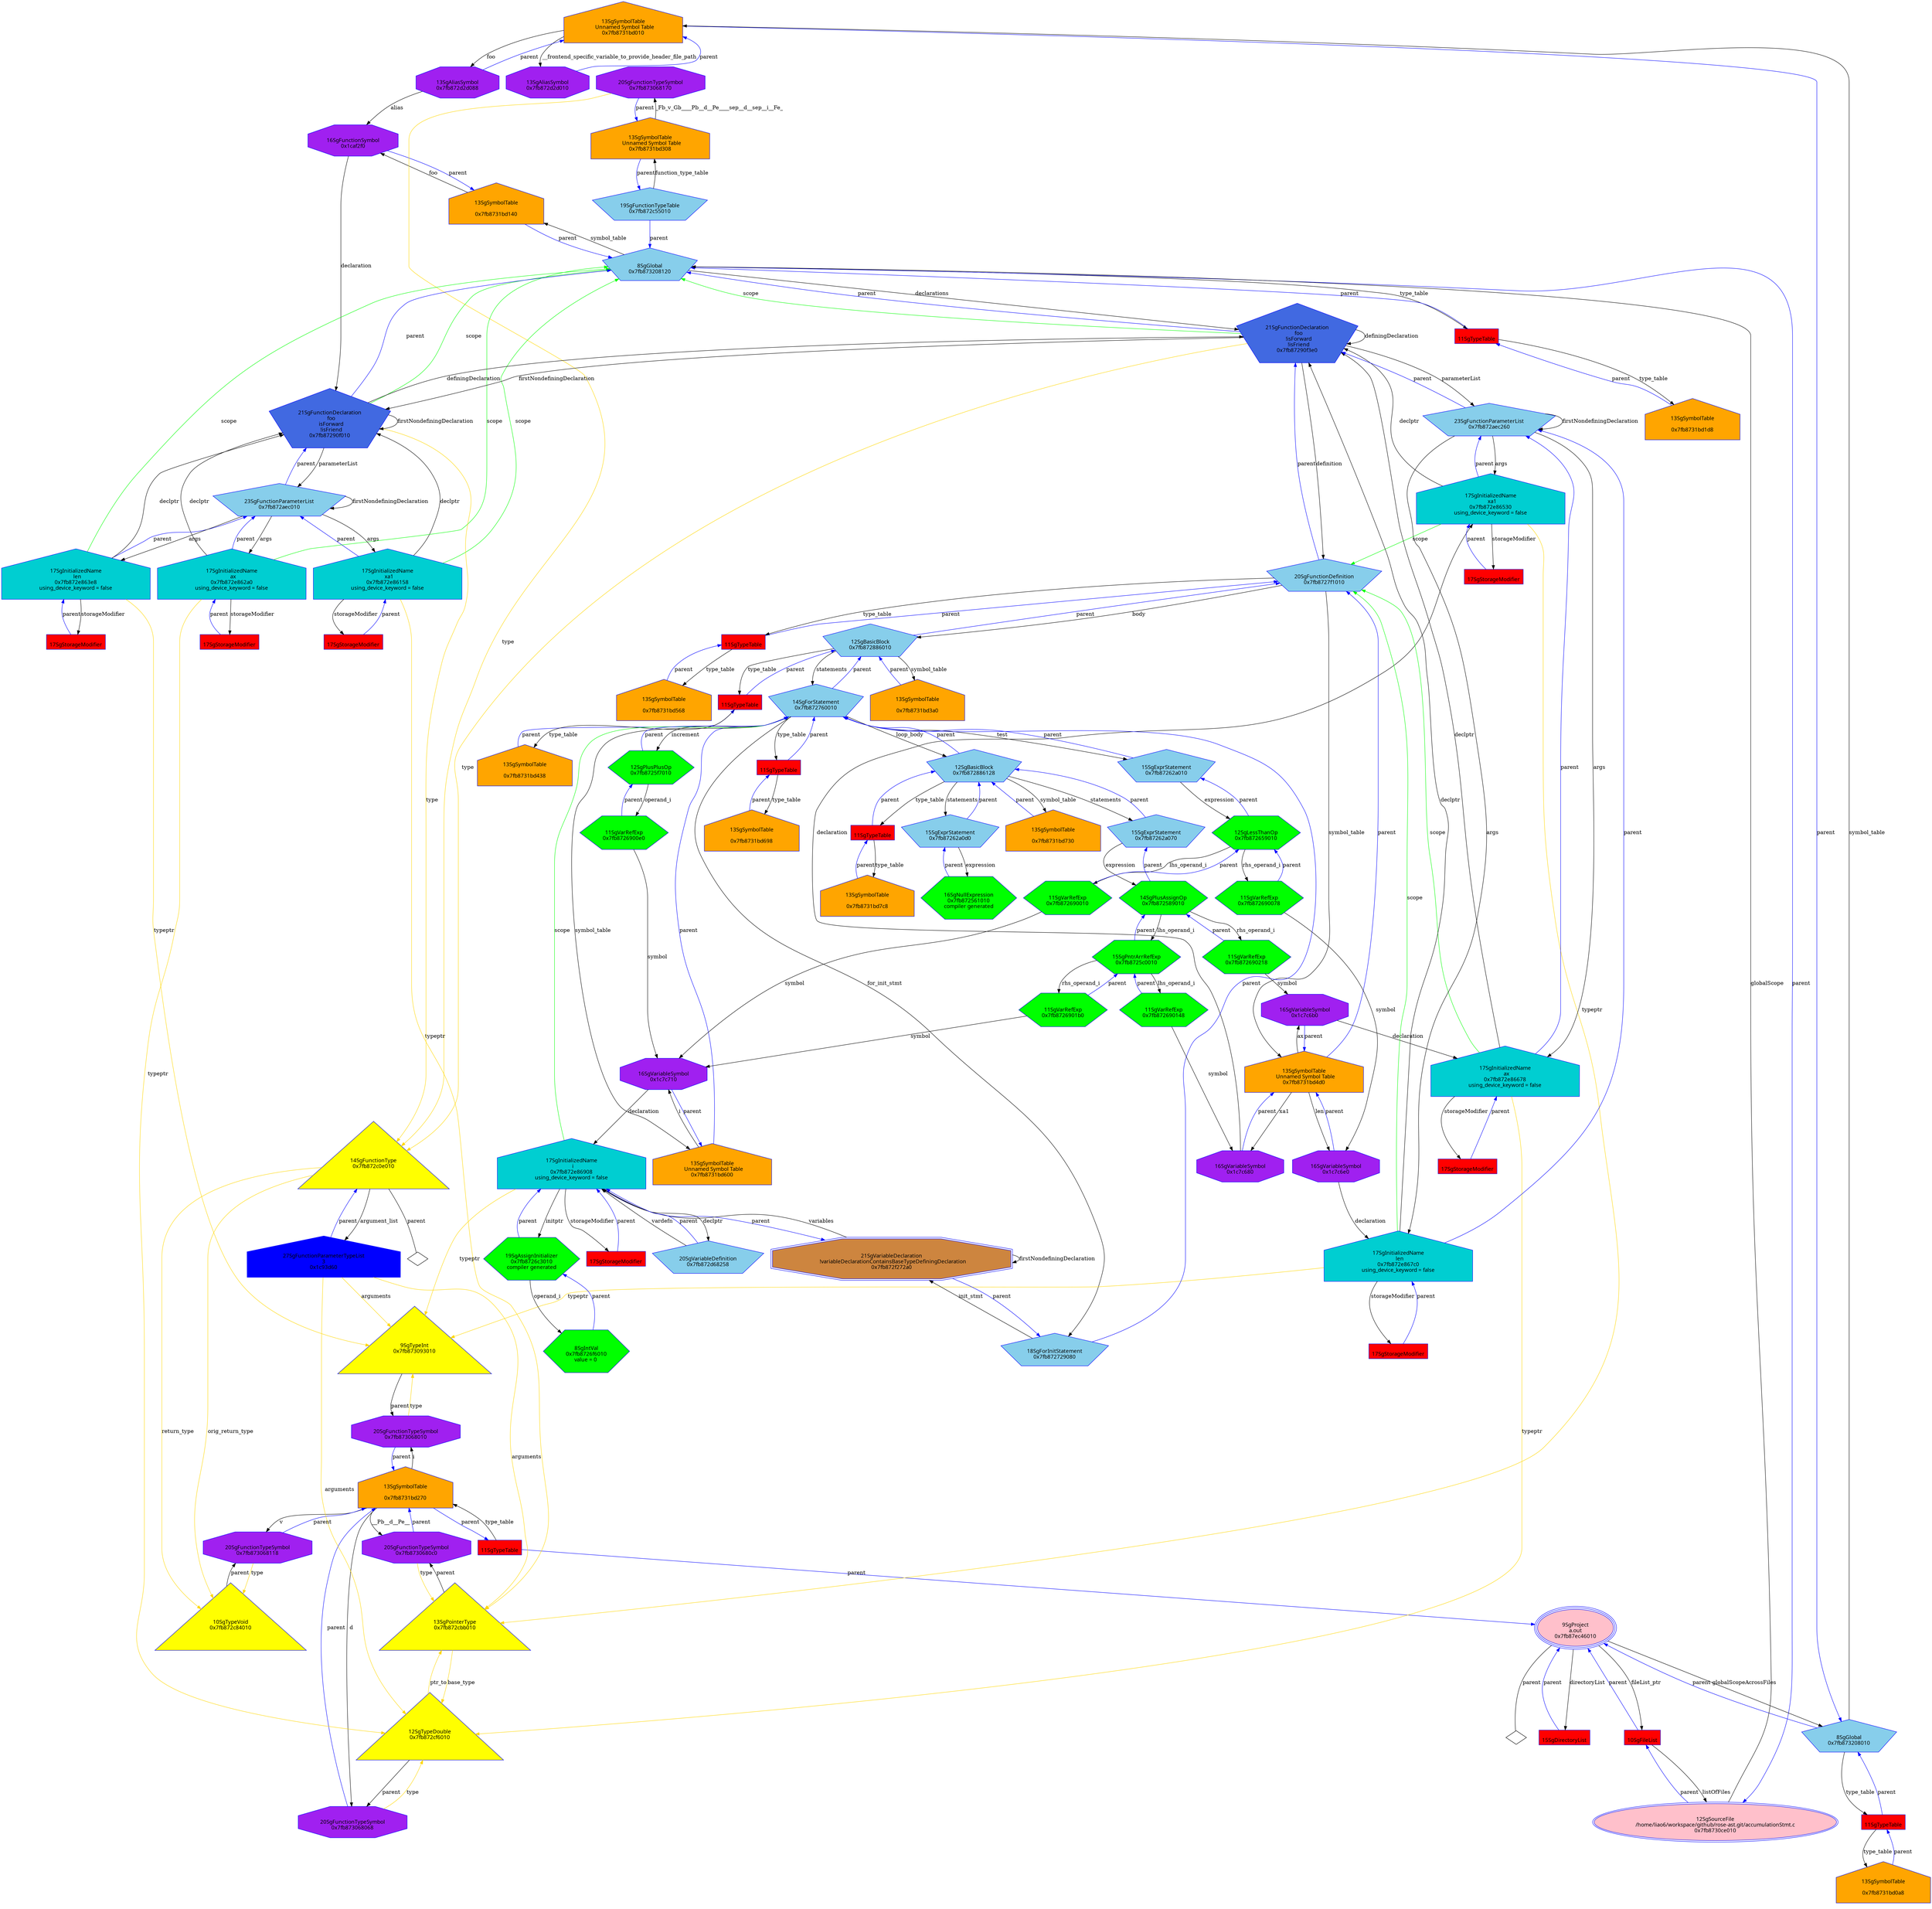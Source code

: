 digraph "GaccumulationStmt.c_WholeAST.dot" {
"0x7fb8731bd010"[label="\n13SgSymbolTable\n  Unnamed Symbol Table\n  0x7fb8731bd010  " shape=house,regular=0,URL="\N",tooltip="more info at \N",sides=5,peripheries=1,color="blue",fillcolor=orange,fontname="7x13bold",fontcolor=black,style=filled];
"0x7fb8731bd010" -> "0x7fb872d2d088"[label="foo" dir=forward ];
"0x7fb8731bd010" -> "0x7fb872d2d010"[label="__frontend_specific_variable_to_provide_header_file_path" dir=forward ];
"0x7fb8731bd010" -> "0x7fb873208010"[label="parent" color="blue" dir=forward ];
"0x7fb8731bd0a8"[label="\n13SgSymbolTable\n  \n  0x7fb8731bd0a8  " shape=house,regular=0,URL="\N",tooltip="more info at \N",sides=5,peripheries=1,color="blue",fillcolor=orange,fontname="7x13bold",fontcolor=black,style=filled];
"0x7fb8731bd0a8" -> "0x1bce8b0"[label="parent" color="blue" dir=forward ];
"0x7fb8731bd140"[label="\n13SgSymbolTable\n  \n  0x7fb8731bd140  " shape=house,regular=0,URL="\N",tooltip="more info at \N",sides=5,peripheries=1,color="blue",fillcolor=orange,fontname="7x13bold",fontcolor=black,style=filled];
"0x7fb8731bd140" -> "0x1caf2f0"[label="foo" dir=forward ];
"0x7fb8731bd140" -> "0x7fb873208120"[label="parent" color="blue" dir=forward ];
"0x7fb8731bd1d8"[label="\n13SgSymbolTable\n  \n  0x7fb8731bd1d8  " shape=house,regular=0,URL="\N",tooltip="more info at \N",sides=5,peripheries=1,color="blue",fillcolor=orange,fontname="7x13bold",fontcolor=black,style=filled];
"0x7fb8731bd1d8" -> "0x1bce8d8"[label="parent" color="blue" dir=forward ];
"0x7fb8731bd270"[label="\n13SgSymbolTable\n  \n  0x7fb8731bd270  " shape=house,regular=0,URL="\N",tooltip="more info at \N",sides=5,peripheries=1,color="blue",fillcolor=orange,fontname="7x13bold",fontcolor=black,style=filled];
"0x7fb8731bd270" -> "0x7fb873068118"[label="v" dir=forward ];
"0x7fb8731bd270" -> "0x7fb8730680c0"[label="__Pb__d__Pe__" dir=forward ];
"0x7fb8731bd270" -> "0x7fb873068068"[label="d" dir=forward ];
"0x7fb8731bd270" -> "0x7fb873068010"[label="i" dir=forward ];
"0x7fb8731bd270" -> "0x1bce900"[label="parent" color="blue" dir=forward ];
"0x7fb8731bd308"[label="\n13SgSymbolTable\n  Unnamed Symbol Table\n  0x7fb8731bd308  " shape=house,regular=0,URL="\N",tooltip="more info at \N",sides=5,peripheries=1,color="blue",fillcolor=orange,fontname="7x13bold",fontcolor=black,style=filled];
"0x7fb8731bd308" -> "0x7fb873068170"[label="_Fb_v_Gb____Pb__d__Pe____sep__d__sep__i__Fe_" dir=forward ];
"0x7fb8731bd308" -> "0x7fb872c55010"[label="parent" color="blue" dir=forward ];
"0x7fb8731bd3a0"[label="\n13SgSymbolTable\n  \n  0x7fb8731bd3a0  " shape=house,regular=0,URL="\N",tooltip="more info at \N",sides=5,peripheries=1,color="blue",fillcolor=orange,fontname="7x13bold",fontcolor=black,style=filled];
"0x7fb8731bd3a0" -> "0x7fb872886010"[label="parent" color="blue" dir=forward ];
"0x7fb8731bd438"[label="\n13SgSymbolTable\n  \n  0x7fb8731bd438  " shape=house,regular=0,URL="\N",tooltip="more info at \N",sides=5,peripheries=1,color="blue",fillcolor=orange,fontname="7x13bold",fontcolor=black,style=filled];
"0x7fb8731bd438" -> "0x1bce928"[label="parent" color="blue" dir=forward ];
"0x7fb8731bd4d0"[label="\n13SgSymbolTable\n  Unnamed Symbol Table\n  0x7fb8731bd4d0  " shape=house,regular=0,URL="\N",tooltip="more info at \N",sides=5,peripheries=1,color="blue",fillcolor=orange,fontname="7x13bold",fontcolor=black,style=filled];
"0x7fb8731bd4d0" -> "0x1c7c6e0"[label="len" dir=forward ];
"0x7fb8731bd4d0" -> "0x1c7c6b0"[label="ax" dir=forward ];
"0x7fb8731bd4d0" -> "0x1c7c680"[label="xa1" dir=forward ];
"0x7fb8731bd4d0" -> "0x7fb8727f1010"[label="parent" color="blue" dir=forward ];
"0x7fb8731bd568"[label="\n13SgSymbolTable\n  \n  0x7fb8731bd568  " shape=house,regular=0,URL="\N",tooltip="more info at \N",sides=5,peripheries=1,color="blue",fillcolor=orange,fontname="7x13bold",fontcolor=black,style=filled];
"0x7fb8731bd568" -> "0x1bce950"[label="parent" color="blue" dir=forward ];
"0x7fb8731bd600"[label="\n13SgSymbolTable\n  Unnamed Symbol Table\n  0x7fb8731bd600  " shape=house,regular=0,URL="\N",tooltip="more info at \N",sides=5,peripheries=1,color="blue",fillcolor=orange,fontname="7x13bold",fontcolor=black,style=filled];
"0x7fb8731bd600" -> "0x1c7c710"[label="i" dir=forward ];
"0x7fb8731bd600" -> "0x7fb872760010"[label="parent" color="blue" dir=forward ];
"0x7fb8731bd698"[label="\n13SgSymbolTable\n  \n  0x7fb8731bd698  " shape=house,regular=0,URL="\N",tooltip="more info at \N",sides=5,peripheries=1,color="blue",fillcolor=orange,fontname="7x13bold",fontcolor=black,style=filled];
"0x7fb8731bd698" -> "0x1bce978"[label="parent" color="blue" dir=forward ];
"0x7fb8731bd730"[label="\n13SgSymbolTable\n  \n  0x7fb8731bd730  " shape=house,regular=0,URL="\N",tooltip="more info at \N",sides=5,peripheries=1,color="blue",fillcolor=orange,fontname="7x13bold",fontcolor=black,style=filled];
"0x7fb8731bd730" -> "0x7fb872886128"[label="parent" color="blue" dir=forward ];
"0x7fb8731bd7c8"[label="\n13SgSymbolTable\n  \n  0x7fb8731bd7c8  " shape=house,regular=0,URL="\N",tooltip="more info at \N",sides=5,peripheries=1,color="blue",fillcolor=orange,fontname="7x13bold",fontcolor=black,style=filled];
"0x7fb8731bd7c8" -> "0x1bce9a0"[label="parent" color="blue" dir=forward ];
"0x1c68de8"[label="\n17SgStorageModifier" shape=polygon,regular=0,URL="\N",tooltip="more info at \N",sides=4,peripheries=1,color="blue",fillcolor=red,fontname="7x13bold",fontcolor=black,style=filled];
"0x1c68de8" -> "0x7fb872e86158"[label="parent" color="blue" dir=forward ];
"0x1c68e10"[label="\n17SgStorageModifier" shape=polygon,regular=0,URL="\N",tooltip="more info at \N",sides=4,peripheries=1,color="blue",fillcolor=red,fontname="7x13bold",fontcolor=black,style=filled];
"0x1c68e10" -> "0x7fb872e862a0"[label="parent" color="blue" dir=forward ];
"0x1c68e38"[label="\n17SgStorageModifier" shape=polygon,regular=0,URL="\N",tooltip="more info at \N",sides=4,peripheries=1,color="blue",fillcolor=red,fontname="7x13bold",fontcolor=black,style=filled];
"0x1c68e38" -> "0x7fb872e863e8"[label="parent" color="blue" dir=forward ];
"0x1c68e60"[label="\n17SgStorageModifier" shape=polygon,regular=0,URL="\N",tooltip="more info at \N",sides=4,peripheries=1,color="blue",fillcolor=red,fontname="7x13bold",fontcolor=black,style=filled];
"0x1c68e60" -> "0x7fb872e86530"[label="parent" color="blue" dir=forward ];
"0x1c68e88"[label="\n17SgStorageModifier" shape=polygon,regular=0,URL="\N",tooltip="more info at \N",sides=4,peripheries=1,color="blue",fillcolor=red,fontname="7x13bold",fontcolor=black,style=filled];
"0x1c68e88" -> "0x7fb872e86678"[label="parent" color="blue" dir=forward ];
"0x1c68eb0"[label="\n17SgStorageModifier" shape=polygon,regular=0,URL="\N",tooltip="more info at \N",sides=4,peripheries=1,color="blue",fillcolor=red,fontname="7x13bold",fontcolor=black,style=filled];
"0x1c68eb0" -> "0x7fb872e867c0"[label="parent" color="blue" dir=forward ];
"0x1c68ed8"[label="\n17SgStorageModifier" shape=polygon,regular=0,URL="\N",tooltip="more info at \N",sides=4,peripheries=1,color="blue",fillcolor=red,fontname="7x13bold",fontcolor=black,style=filled];
"0x1c68ed8" -> "0x7fb872e86908"[label="parent" color="blue" dir=forward ];
"0x7fb8730ce010"[label="\n12SgSourceFile\n  /home/liao6/workspace/github/rose-ast.git/accumulationStmt.c  \n  0x7fb8730ce010  " shape=ellipse,regular=0,URL="\N",tooltip="more info at \N",sides=5,peripheries=2,color="blue",fillcolor=pink,fontname="7x13bold",fontcolor=black,style=filled];
"0x7fb8730ce010" -> "0x7fb873208120"[label="globalScope" dir=forward ];
"0x7fb8730ce010" -> "0x1b93f10"[label="parent" color="blue" dir=forward ];
"0x1b93f10"[label="\n10SgFileList" shape=polygon,regular=0,URL="\N",tooltip="more info at \N",sides=4,peripheries=1,color="blue",fillcolor=red,fontname="7x13bold",fontcolor=black,style=filled];
"0x1b93f10" -> "0x7fb8730ce010"[label="listOfFiles" dir=forward ];
"0x1b93f10" -> "0x7fb87ec46010"[label="parent" color="blue" dir=forward ];
"0x1bb3320"[label="\n15SgDirectoryList" shape=polygon,regular=0,URL="\N",tooltip="more info at \N",sides=4,peripheries=1,color="blue",fillcolor=red,fontname="7x13bold",fontcolor=black,style=filled];
"0x1bb3320" -> "0x7fb87ec46010"[label="parent" color="blue" dir=forward ];
"0x7fb87ec46010"[label="\n9SgProject\n  a.out  \n  0x7fb87ec46010  " shape=ellipse,regular=0,URL="\N",tooltip="more info at \N",sides=5,peripheries=3,color="blue",fillcolor=pink,fontname="7x13bold",fontcolor=black,style=filled];
"0x7fb87ec46010" -> "0x1b93f10"[label="fileList_ptr" dir=forward ];
"0x7fb87ec46010" -> "0x1bb3320"[label="directoryList" dir=forward ];
"0x7fb87ec46010" -> "0x7fb873208010"[label="globalScopeAcrossFiles" dir=forward ];
"0x7fb87ec46010" -> "0x7fb87ec46010__parent__null"[label="parent" dir=none ];
"0x7fb87ec46010__parent__null"[label="" shape=diamond ];
"0x1c93d60"[label="\n27SgFunctionParameterTypeList\n  3  \n  0x1c93d60  " shape=house,regular=0,URL="\N",tooltip="more info at \N",sides=5,peripheries=1,color="blue",fillcolor=blue,fontname="7x13bold",fontcolor=black,style=filled];
"0x1c93d60" -> "0x7fb872cbb010"[label="arguments" color="gold1" dir=forward ];
"0x1c93d60" -> "0x7fb872cf6010"[label="arguments" color="gold1" dir=forward ];
"0x1c93d60" -> "0x7fb873093010"[label="arguments" color="gold1" dir=forward ];
"0x1c93d60" -> "0x7fb872c0e010"[label="parent" color="blue" dir=forward ];
"0x1bce8b0"[label="\n11SgTypeTable" shape=polygon,regular=0,URL="\N",tooltip="more info at \N",sides=4,peripheries=1,color="blue",fillcolor=red,fontname="7x13bold",fontcolor=black,style=filled];
"0x1bce8b0" -> "0x7fb8731bd0a8"[label="type_table" dir=forward ];
"0x1bce8b0" -> "0x7fb873208010"[label="parent" color="blue" dir=forward ];
"0x1bce8d8"[label="\n11SgTypeTable" shape=polygon,regular=0,URL="\N",tooltip="more info at \N",sides=4,peripheries=1,color="blue",fillcolor=red,fontname="7x13bold",fontcolor=black,style=filled];
"0x1bce8d8" -> "0x7fb8731bd1d8"[label="type_table" dir=forward ];
"0x1bce8d8" -> "0x7fb873208120"[label="parent" color="blue" dir=forward ];
"0x1bce900"[label="\n11SgTypeTable" shape=polygon,regular=0,URL="\N",tooltip="more info at \N",sides=4,peripheries=1,color="blue",fillcolor=red,fontname="7x13bold",fontcolor=black,style=filled];
"0x1bce900" -> "0x7fb8731bd270"[label="type_table" dir=forward ];
"0x1bce900" -> "0x7fb87ec46010"[label="parent" color="blue" dir=forward ];
"0x1bce928"[label="\n11SgTypeTable" shape=polygon,regular=0,URL="\N",tooltip="more info at \N",sides=4,peripheries=1,color="blue",fillcolor=red,fontname="7x13bold",fontcolor=black,style=filled];
"0x1bce928" -> "0x7fb8731bd438"[label="type_table" dir=forward ];
"0x1bce928" -> "0x7fb872886010"[label="parent" color="blue" dir=forward ];
"0x1bce950"[label="\n11SgTypeTable" shape=polygon,regular=0,URL="\N",tooltip="more info at \N",sides=4,peripheries=1,color="blue",fillcolor=red,fontname="7x13bold",fontcolor=black,style=filled];
"0x1bce950" -> "0x7fb8731bd568"[label="type_table" dir=forward ];
"0x1bce950" -> "0x7fb8727f1010"[label="parent" color="blue" dir=forward ];
"0x1bce978"[label="\n11SgTypeTable" shape=polygon,regular=0,URL="\N",tooltip="more info at \N",sides=4,peripheries=1,color="blue",fillcolor=red,fontname="7x13bold",fontcolor=black,style=filled];
"0x1bce978" -> "0x7fb8731bd698"[label="type_table" dir=forward ];
"0x1bce978" -> "0x7fb872760010"[label="parent" color="blue" dir=forward ];
"0x1bce9a0"[label="\n11SgTypeTable" shape=polygon,regular=0,URL="\N",tooltip="more info at \N",sides=4,peripheries=1,color="blue",fillcolor=red,fontname="7x13bold",fontcolor=black,style=filled];
"0x1bce9a0" -> "0x7fb8731bd7c8"[label="type_table" dir=forward ];
"0x1bce9a0" -> "0x7fb872886128"[label="parent" color="blue" dir=forward ];
"0x7fb873093010"[label="\n9SgTypeInt\n  0x7fb873093010  \n   \n   " shape=polygon,regular=0,URL="\N",tooltip="more info at \N",sides=3,peripheries=1,color="blue",fillcolor=yellow,fontname="7x13bold",fontcolor=black,style=filled];
"0x7fb873093010" -> "0x7fb873068010"[label="parent" dir=forward ];
"0x7fb872c84010"[label="\n10SgTypeVoid\n  0x7fb872c84010  \n   \n   " shape=polygon,regular=0,URL="\N",tooltip="more info at \N",sides=3,peripheries=1,color="blue",fillcolor=yellow,fontname="7x13bold",fontcolor=black,style=filled];
"0x7fb872c84010" -> "0x7fb873068118"[label="parent" dir=forward ];
"0x7fb872cf6010"[label="\n12SgTypeDouble\n  0x7fb872cf6010  \n   \n   " shape=polygon,regular=0,URL="\N",tooltip="more info at \N",sides=3,peripheries=1,color="blue",fillcolor=yellow,fontname="7x13bold",fontcolor=black,style=filled];
"0x7fb872cf6010" -> "0x7fb872cbb010"[label="ptr_to" color="gold1" dir=forward ];
"0x7fb872cf6010" -> "0x7fb873068068"[label="parent" dir=forward ];
"0x7fb872c0e010"[label="\n14SgFunctionType\n  0x7fb872c0e010  \n   \n   " shape=polygon,regular=0,URL="\N",tooltip="more info at \N",sides=3,peripheries=1,color="blue",fillcolor=yellow,fontname="7x13bold",fontcolor=black,style=filled];
"0x7fb872c0e010" -> "0x7fb872c84010"[label="return_type" color="gold1" dir=forward ];
"0x7fb872c0e010" -> "0x7fb872c84010"[label="orig_return_type" color="gold1" dir=forward ];
"0x7fb872c0e010" -> "0x1c93d60"[label="argument_list" dir=forward ];
"0x7fb872c0e010" -> "0x7fb872c0e010__parent__null"[label="parent" dir=none ];
"0x7fb872c0e010__parent__null"[label="" shape=diamond ];
"0x7fb872cbb010"[label="\n13SgPointerType\n  0x7fb872cbb010  \n   \n   " shape=polygon,regular=0,URL="\N",tooltip="more info at \N",sides=3,peripheries=1,color="blue",fillcolor=yellow,fontname="7x13bold",fontcolor=black,style=filled];
"0x7fb872cbb010" -> "0x7fb872cf6010"[label="base_type" color="gold1" dir=forward ];
"0x7fb872cbb010" -> "0x7fb8730680c0"[label="parent" dir=forward ];
"0x7fb872760010"[label="\n14SgForStatement\n  0x7fb872760010  " shape=polygon,regular=0,URL="\N",tooltip="more info at \N",sides=5,peripheries=1,color="blue",fillcolor=skyblue,fontname="7x13bold",fontcolor=black,style=filled];
"0x7fb872760010" -> "0x7fb872729080"[label="for_init_stmt" dir=forward ];
"0x7fb872760010" -> "0x7fb87262a010"[label="test" dir=forward ];
"0x7fb872760010" -> "0x7fb8725f7010"[label="increment" dir=forward ];
"0x7fb872760010" -> "0x7fb872886128"[label="loop_body" dir=forward ];
"0x7fb872760010" -> "0x7fb8731bd600"[label="symbol_table" dir=forward ];
"0x7fb872760010" -> "0x1bce978"[label="type_table" dir=forward ];
"0x7fb872760010" -> "0x7fb872886010"[label="parent" color="blue" dir=forward ];
"0x7fb872729080"[label="\n18SgForInitStatement\n  0x7fb872729080  " shape=polygon,regular=0,URL="\N",tooltip="more info at \N",sides=5,peripheries=1,color="blue",fillcolor=skyblue,fontname="7x13bold",fontcolor=black,style=filled];
"0x7fb872729080" -> "0x7fb872f272a0"[label="init_stmt" dir=forward ];
"0x7fb872729080" -> "0x7fb872760010"[label="parent" color="blue" dir=forward ];
"0x7fb872aec010"[label="\n23SgFunctionParameterList\n  0x7fb872aec010  " shape=polygon,regular=0,URL="\N",tooltip="more info at \N",sides=5,peripheries=1,color="blue",fillcolor=skyblue,fontname="7x13bold",fontcolor=black,style=filled];
"0x7fb872aec010" -> "0x7fb872e86158"[label="args" dir=forward ];
"0x7fb872aec010" -> "0x7fb872e862a0"[label="args" dir=forward ];
"0x7fb872aec010" -> "0x7fb872e863e8"[label="args" dir=forward ];
"0x7fb872aec010" -> "0x7fb872aec010"[label="firstNondefiningDeclaration" dir=forward ];
"0x7fb872aec010" -> "0x7fb87290f010"[label="parent" color="blue" dir=forward ];
"0x7fb872aec260"[label="\n23SgFunctionParameterList\n  0x7fb872aec260  " shape=polygon,regular=0,URL="\N",tooltip="more info at \N",sides=5,peripheries=1,color="blue",fillcolor=skyblue,fontname="7x13bold",fontcolor=black,style=filled];
"0x7fb872aec260" -> "0x7fb872e86530"[label="args" dir=forward ];
"0x7fb872aec260" -> "0x7fb872e86678"[label="args" dir=forward ];
"0x7fb872aec260" -> "0x7fb872e867c0"[label="args" dir=forward ];
"0x7fb872aec260" -> "0x7fb872aec260"[label="firstNondefiningDeclaration" dir=forward ];
"0x7fb872aec260" -> "0x7fb87290f3e0"[label="parent" color="blue" dir=forward ];
"0x7fb872886010"[label="\n12SgBasicBlock\n  0x7fb872886010  " shape=polygon,regular=0,URL="\N",tooltip="more info at \N",sides=5,peripheries=1,color="blue",fillcolor=skyblue,fontname="7x13bold",fontcolor=black,style=filled];
"0x7fb872886010" -> "0x7fb872760010"[label="statements" dir=forward ];
"0x7fb872886010" -> "0x7fb8731bd3a0"[label="symbol_table" dir=forward ];
"0x7fb872886010" -> "0x1bce928"[label="type_table" dir=forward ];
"0x7fb872886010" -> "0x7fb8727f1010"[label="parent" color="blue" dir=forward ];
"0x7fb872886128"[label="\n12SgBasicBlock\n  0x7fb872886128  " shape=polygon,regular=0,URL="\N",tooltip="more info at \N",sides=5,peripheries=1,color="blue",fillcolor=skyblue,fontname="7x13bold",fontcolor=black,style=filled];
"0x7fb872886128" -> "0x7fb87262a070"[label="statements" dir=forward ];
"0x7fb872886128" -> "0x7fb87262a0d0"[label="statements" dir=forward ];
"0x7fb872886128" -> "0x7fb8731bd730"[label="symbol_table" dir=forward ];
"0x7fb872886128" -> "0x1bce9a0"[label="type_table" dir=forward ];
"0x7fb872886128" -> "0x7fb872760010"[label="parent" color="blue" dir=forward ];
"0x7fb873208010"[label="\n8SgGlobal\n  0x7fb873208010  " shape=polygon,regular=0,URL="\N",tooltip="more info at \N",sides=5,peripheries=1,color="blue",fillcolor=skyblue,fontname="7x13bold",fontcolor=black,style=filled];
"0x7fb873208010" -> "0x7fb8731bd010"[label="symbol_table" dir=forward ];
"0x7fb873208010" -> "0x1bce8b0"[label="type_table" dir=forward ];
"0x7fb873208010" -> "0x7fb87ec46010"[label="parent" color="blue" dir=forward ];
"0x7fb873208120"[label="\n8SgGlobal\n  0x7fb873208120  " shape=polygon,regular=0,URL="\N",tooltip="more info at \N",sides=5,peripheries=1,color="blue",fillcolor=skyblue,fontname="7x13bold",fontcolor=black,style=filled];
"0x7fb873208120" -> "0x7fb87290f3e0"[label="declarations" dir=forward ];
"0x7fb873208120" -> "0x7fb8731bd140"[label="symbol_table" dir=forward ];
"0x7fb873208120" -> "0x1bce8d8"[label="type_table" dir=forward ];
"0x7fb873208120" -> "0x7fb8730ce010"[label="parent" color="blue" dir=forward ];
"0x7fb872d68258"[label="\n20SgVariableDefinition\n  0x7fb872d68258  " shape=polygon,regular=0,URL="\N",tooltip="more info at \N",sides=5,peripheries=1,color="blue",fillcolor=skyblue,fontname="7x13bold",fontcolor=black,style=filled];
"0x7fb872d68258" -> "0x7fb872e86908"[label="vardefn" dir=forward ];
"0x7fb872d68258" -> "0x7fb872e86908"[label="parent" color="blue" dir=forward ];
"0x7fb872c55010"[label="\n19SgFunctionTypeTable\n  0x7fb872c55010  " shape=polygon,regular=0,URL="\N",tooltip="more info at \N",sides=5,peripheries=1,color="blue",fillcolor=skyblue,fontname="7x13bold",fontcolor=black,style=filled];
"0x7fb872c55010" -> "0x7fb8731bd308"[label="function_type_table" dir=forward ];
"0x7fb872c55010" -> "0x7fb873208120"[label="parent" color="blue" dir=forward ];
"0x7fb87262a010"[label="\n15SgExprStatement\n  0x7fb87262a010  " shape=polygon,regular=0,URL="\N",tooltip="more info at \N",sides=5,peripheries=1,color="blue",fillcolor=skyblue,fontname="7x13bold",fontcolor=black,style=filled];
"0x7fb87262a010" -> "0x7fb872659010"[label="expression" dir=forward ];
"0x7fb87262a010" -> "0x7fb872760010"[label="parent" color="blue" dir=forward ];
"0x7fb87262a070"[label="\n15SgExprStatement\n  0x7fb87262a070  " shape=polygon,regular=0,URL="\N",tooltip="more info at \N",sides=5,peripheries=1,color="blue",fillcolor=skyblue,fontname="7x13bold",fontcolor=black,style=filled];
"0x7fb87262a070" -> "0x7fb872589010"[label="expression" dir=forward ];
"0x7fb87262a070" -> "0x7fb872886128"[label="parent" color="blue" dir=forward ];
"0x7fb87262a0d0"[label="\n15SgExprStatement\n  0x7fb87262a0d0  " shape=polygon,regular=0,URL="\N",tooltip="more info at \N",sides=5,peripheries=1,color="blue",fillcolor=skyblue,fontname="7x13bold",fontcolor=black,style=filled];
"0x7fb87262a0d0" -> "0x7fb872561010"[label="expression" dir=forward ];
"0x7fb87262a0d0" -> "0x7fb872886128"[label="parent" color="blue" dir=forward ];
"0x7fb872f272a0"[label="\n21SgVariableDeclaration\n  !variableDeclarationContainsBaseTypeDefiningDeclaration\n  0x7fb872f272a0  " shape=polygon,regular=0,URL="\N",tooltip="more info at \N",sides=8,peripheries=2,color="blue",fillcolor=peru,fontname="7x13bold",fontcolor=black,style=filled];
"0x7fb872f272a0" -> "0x7fb872e86908"[label="variables" dir=forward ];
"0x7fb872f272a0" -> "0x7fb872f272a0"[label="firstNondefiningDeclaration" dir=forward ];
"0x7fb872f272a0" -> "0x7fb872729080"[label="parent" color="blue" dir=forward ];
"0x7fb8727f1010"[label="\n20SgFunctionDefinition\n  0x7fb8727f1010  " shape=polygon,regular=0,URL="\N",tooltip="more info at \N",sides=5,peripheries=1,color="blue",fillcolor=skyblue,fontname="7x13bold",fontcolor=black,style=filled];
"0x7fb8727f1010" -> "0x7fb872886010"[label="body" dir=forward ];
"0x7fb8727f1010" -> "0x7fb8731bd4d0"[label="symbol_table" dir=forward ];
"0x7fb8727f1010" -> "0x1bce950"[label="type_table" dir=forward ];
"0x7fb8727f1010" -> "0x7fb87290f3e0"[label="parent" color="blue" dir=forward ];
"0x7fb87290f010"[label="\n21SgFunctionDeclaration\n  foo\n  isForward\n  !isFriend\n  0x7fb87290f010  " shape=polygon,regular=0,URL="\N",tooltip="more info at \N",sides=5,peripheries=1,color="blue",fillcolor=royalblue,fontname="7x13bold",fontcolor=black,style=filled];
"0x7fb87290f010" -> "0x7fb872aec010"[label="parameterList" dir=forward ];
"0x7fb87290f010" -> "0x7fb872c0e010"[label="type" color="gold1" dir=forward ];
"0x7fb87290f010" -> "0x7fb873208120"[label="scope" color="green" dir=forward ];
"0x7fb87290f010" -> "0x7fb87290f3e0"[label="definingDeclaration" dir=forward ];
"0x7fb87290f010" -> "0x7fb87290f010"[label="firstNondefiningDeclaration" dir=forward ];
"0x7fb87290f010" -> "0x7fb873208120"[label="parent" color="blue" dir=forward ];
"0x7fb87290f3e0"[label="\n21SgFunctionDeclaration\n  foo\n  !isForward\n  !isFriend\n  0x7fb87290f3e0  " shape=polygon,regular=0,URL="\N",tooltip="more info at \N",sides=5,peripheries=1,color="blue",fillcolor=royalblue,fontname="7x13bold",fontcolor=black,style=filled];
"0x7fb87290f3e0" -> "0x7fb872aec260"[label="parameterList" dir=forward ];
"0x7fb87290f3e0" -> "0x7fb872c0e010"[label="type" color="gold1" dir=forward ];
"0x7fb87290f3e0" -> "0x7fb8727f1010"[label="definition" dir=forward ];
"0x7fb87290f3e0" -> "0x7fb873208120"[label="scope" color="green" dir=forward ];
"0x7fb87290f3e0" -> "0x7fb87290f3e0"[label="definingDeclaration" dir=forward ];
"0x7fb87290f3e0" -> "0x7fb87290f010"[label="firstNondefiningDeclaration" dir=forward ];
"0x7fb87290f3e0" -> "0x7fb873208120"[label="parent" color="blue" dir=forward ];
"0x7fb872690010"[label="\n11SgVarRefExp\n  0x7fb872690010  " shape=polygon,regular=0,URL="\N",tooltip="more info at \N",sides=6,peripheries=1,color="blue",fillcolor=green,fontname="7x13bold",fontcolor=black,style=filled];
"0x7fb872690010" -> "0x1c7c710"[label="symbol" dir=forward ];
"0x7fb872690010" -> "0x7fb872659010"[label="parent" color="blue" dir=forward ];
"0x7fb872690078"[label="\n11SgVarRefExp\n  0x7fb872690078  " shape=polygon,regular=0,URL="\N",tooltip="more info at \N",sides=6,peripheries=1,color="blue",fillcolor=green,fontname="7x13bold",fontcolor=black,style=filled];
"0x7fb872690078" -> "0x1c7c6e0"[label="symbol" dir=forward ];
"0x7fb872690078" -> "0x7fb872659010"[label="parent" color="blue" dir=forward ];
"0x7fb8726900e0"[label="\n11SgVarRefExp\n  0x7fb8726900e0  " shape=polygon,regular=0,URL="\N",tooltip="more info at \N",sides=6,peripheries=1,color="blue",fillcolor=green,fontname="7x13bold",fontcolor=black,style=filled];
"0x7fb8726900e0" -> "0x1c7c710"[label="symbol" dir=forward ];
"0x7fb8726900e0" -> "0x7fb8725f7010"[label="parent" color="blue" dir=forward ];
"0x7fb872690148"[label="\n11SgVarRefExp\n  0x7fb872690148  " shape=polygon,regular=0,URL="\N",tooltip="more info at \N",sides=6,peripheries=1,color="blue",fillcolor=green,fontname="7x13bold",fontcolor=black,style=filled];
"0x7fb872690148" -> "0x1c7c680"[label="symbol" dir=forward ];
"0x7fb872690148" -> "0x7fb8725c0010"[label="parent" color="blue" dir=forward ];
"0x7fb8726901b0"[label="\n11SgVarRefExp\n  0x7fb8726901b0  " shape=polygon,regular=0,URL="\N",tooltip="more info at \N",sides=6,peripheries=1,color="blue",fillcolor=green,fontname="7x13bold",fontcolor=black,style=filled];
"0x7fb8726901b0" -> "0x1c7c710"[label="symbol" dir=forward ];
"0x7fb8726901b0" -> "0x7fb8725c0010"[label="parent" color="blue" dir=forward ];
"0x7fb872690218"[label="\n11SgVarRefExp\n  0x7fb872690218  " shape=polygon,regular=0,URL="\N",tooltip="more info at \N",sides=6,peripheries=1,color="blue",fillcolor=green,fontname="7x13bold",fontcolor=black,style=filled];
"0x7fb872690218" -> "0x1c7c6b0"[label="symbol" dir=forward ];
"0x7fb872690218" -> "0x7fb872589010"[label="parent" color="blue" dir=forward ];
"0x7fb8726c3010"[label="\n19SgAssignInitializer\n  0x7fb8726c3010  \n compiler generated " shape=polygon,regular=0,URL="\N",tooltip="more info at \N",sides=6,peripheries=1,color="blue",fillcolor=green,fontname="7x13bold",fontcolor=black,style=filled];
"0x7fb8726c3010" -> "0x7fb8726f6010"[label="operand_i" dir=forward ];
"0x7fb8726c3010" -> "0x7fb872e86908"[label="parent" color="blue" dir=forward ];
"0x7fb8725f7010"[label="\n12SgPlusPlusOp\n  0x7fb8725f7010  " shape=polygon,regular=0,URL="\N",tooltip="more info at \N",sides=6,peripheries=1,color="blue",fillcolor=green,fontname="7x13bold",fontcolor=black,style=filled];
"0x7fb8725f7010" -> "0x7fb8726900e0"[label="operand_i" dir=forward ];
"0x7fb8725f7010" -> "0x7fb872760010"[label="parent" color="blue" dir=forward ];
"0x7fb872659010"[label="\n12SgLessThanOp\n  0x7fb872659010  " shape=polygon,regular=0,URL="\N",tooltip="more info at \N",sides=6,peripheries=1,color="blue",fillcolor=green,fontname="7x13bold",fontcolor=black,style=filled];
"0x7fb872659010" -> "0x7fb872690010"[label="lhs_operand_i" dir=forward ];
"0x7fb872659010" -> "0x7fb872690078"[label="rhs_operand_i" dir=forward ];
"0x7fb872659010" -> "0x7fb87262a010"[label="parent" color="blue" dir=forward ];
"0x7fb8725c0010"[label="\n15SgPntrArrRefExp\n  0x7fb8725c0010  " shape=polygon,regular=0,URL="\N",tooltip="more info at \N",sides=6,peripheries=1,color="blue",fillcolor=green,fontname="7x13bold",fontcolor=black,style=filled];
"0x7fb8725c0010" -> "0x7fb872690148"[label="lhs_operand_i" dir=forward ];
"0x7fb8725c0010" -> "0x7fb8726901b0"[label="rhs_operand_i" dir=forward ];
"0x7fb8725c0010" -> "0x7fb872589010"[label="parent" color="blue" dir=forward ];
"0x7fb872589010"[label="\n14SgPlusAssignOp\n  0x7fb872589010  " shape=polygon,regular=0,URL="\N",tooltip="more info at \N",sides=6,peripheries=1,color="blue",fillcolor=green,fontname="7x13bold",fontcolor=black,style=filled];
"0x7fb872589010" -> "0x7fb8725c0010"[label="lhs_operand_i" dir=forward ];
"0x7fb872589010" -> "0x7fb872690218"[label="rhs_operand_i" dir=forward ];
"0x7fb872589010" -> "0x7fb87262a070"[label="parent" color="blue" dir=forward ];
"0x7fb8726f6010"[label="\n8SgIntVal\n  0x7fb8726f6010  \n value = 0  " shape=polygon,regular=0,URL="\N",tooltip="more info at \N",sides=6,peripheries=1,color="blue",fillcolor=green,fontname="7x13bold",fontcolor=black,style=filled];
"0x7fb8726f6010" -> "0x7fb8726c3010"[label="parent" color="blue" dir=forward ];
"0x7fb872561010"[label="\n16SgNullExpression\n  0x7fb872561010  \n compiler generated " shape=polygon,regular=0,URL="\N",tooltip="more info at \N",sides=6,peripheries=1,color="blue",fillcolor=green,fontname="7x13bold",fontcolor=black,style=filled];
"0x7fb872561010" -> "0x7fb87262a0d0"[label="parent" color="blue" dir=forward ];
"0x1c7c680"[label="\n16SgVariableSymbol\n  0x1c7c680  " shape=polygon,regular=0,URL="\N",tooltip="more info at \N",sides=8,peripheries=1,color="blue",fillcolor=purple,fontname="7x13bold",fontcolor=black,style=filled];
"0x1c7c680" -> "0x7fb872e86530"[label="declaration" dir=forward ];
"0x1c7c680" -> "0x7fb8731bd4d0"[label="parent" color="blue" dir=forward ];
"0x1c7c6b0"[label="\n16SgVariableSymbol\n  0x1c7c6b0  " shape=polygon,regular=0,URL="\N",tooltip="more info at \N",sides=8,peripheries=1,color="blue",fillcolor=purple,fontname="7x13bold",fontcolor=black,style=filled];
"0x1c7c6b0" -> "0x7fb872e86678"[label="declaration" dir=forward ];
"0x1c7c6b0" -> "0x7fb8731bd4d0"[label="parent" color="blue" dir=forward ];
"0x1c7c6e0"[label="\n16SgVariableSymbol\n  0x1c7c6e0  " shape=polygon,regular=0,URL="\N",tooltip="more info at \N",sides=8,peripheries=1,color="blue",fillcolor=purple,fontname="7x13bold",fontcolor=black,style=filled];
"0x1c7c6e0" -> "0x7fb872e867c0"[label="declaration" dir=forward ];
"0x1c7c6e0" -> "0x7fb8731bd4d0"[label="parent" color="blue" dir=forward ];
"0x1c7c710"[label="\n16SgVariableSymbol\n  0x1c7c710  " shape=polygon,regular=0,URL="\N",tooltip="more info at \N",sides=8,peripheries=1,color="blue",fillcolor=purple,fontname="7x13bold",fontcolor=black,style=filled];
"0x1c7c710" -> "0x7fb872e86908"[label="declaration" dir=forward ];
"0x1c7c710" -> "0x7fb8731bd600"[label="parent" color="blue" dir=forward ];
"0x7fb873068010"[label="\n20SgFunctionTypeSymbol\n  0x7fb873068010  " shape=polygon,regular=0,URL="\N",tooltip="more info at \N",sides=8,peripheries=1,color="blue",fillcolor=purple,fontname="7x13bold",fontcolor=black,style=filled];
"0x7fb873068010" -> "0x7fb873093010"[label="type" color="gold1" dir=forward ];
"0x7fb873068010" -> "0x7fb8731bd270"[label="parent" color="blue" dir=forward ];
"0x7fb873068068"[label="\n20SgFunctionTypeSymbol\n  0x7fb873068068  " shape=polygon,regular=0,URL="\N",tooltip="more info at \N",sides=8,peripheries=1,color="blue",fillcolor=purple,fontname="7x13bold",fontcolor=black,style=filled];
"0x7fb873068068" -> "0x7fb872cf6010"[label="type" color="gold1" dir=forward ];
"0x7fb873068068" -> "0x7fb8731bd270"[label="parent" color="blue" dir=forward ];
"0x7fb8730680c0"[label="\n20SgFunctionTypeSymbol\n  0x7fb8730680c0  " shape=polygon,regular=0,URL="\N",tooltip="more info at \N",sides=8,peripheries=1,color="blue",fillcolor=purple,fontname="7x13bold",fontcolor=black,style=filled];
"0x7fb8730680c0" -> "0x7fb872cbb010"[label="type" color="gold1" dir=forward ];
"0x7fb8730680c0" -> "0x7fb8731bd270"[label="parent" color="blue" dir=forward ];
"0x7fb873068118"[label="\n20SgFunctionTypeSymbol\n  0x7fb873068118  " shape=polygon,regular=0,URL="\N",tooltip="more info at \N",sides=8,peripheries=1,color="blue",fillcolor=purple,fontname="7x13bold",fontcolor=black,style=filled];
"0x7fb873068118" -> "0x7fb872c84010"[label="type" color="gold1" dir=forward ];
"0x7fb873068118" -> "0x7fb8731bd270"[label="parent" color="blue" dir=forward ];
"0x7fb873068170"[label="\n20SgFunctionTypeSymbol\n  0x7fb873068170  " shape=polygon,regular=0,URL="\N",tooltip="more info at \N",sides=8,peripheries=1,color="blue",fillcolor=purple,fontname="7x13bold",fontcolor=black,style=filled];
"0x7fb873068170" -> "0x7fb872c0e010"[label="type" color="gold1" dir=forward ];
"0x7fb873068170" -> "0x7fb8731bd308"[label="parent" color="blue" dir=forward ];
"0x1caf2f0"[label="\n16SgFunctionSymbol\n  0x1caf2f0  " shape=polygon,regular=0,URL="\N",tooltip="more info at \N",sides=8,peripheries=1,color="blue",fillcolor=purple,fontname="7x13bold",fontcolor=black,style=filled];
"0x1caf2f0" -> "0x7fb87290f010"[label="declaration" dir=forward ];
"0x1caf2f0" -> "0x7fb8731bd140"[label="parent" color="blue" dir=forward ];
"0x7fb872d2d010"[label="\n13SgAliasSymbol\n  0x7fb872d2d010  " shape=polygon,regular=0,URL="\N",tooltip="more info at \N",sides=8,peripheries=1,color="blue",fillcolor=purple,fontname="7x13bold",fontcolor=black,style=filled];
"0x7fb872d2d010" -> "0x7fb8731bd010"[label="parent" color="blue" dir=forward ];
"0x7fb872d2d088"[label="\n13SgAliasSymbol\n  0x7fb872d2d088  " shape=polygon,regular=0,URL="\N",tooltip="more info at \N",sides=8,peripheries=1,color="blue",fillcolor=purple,fontname="7x13bold",fontcolor=black,style=filled];
"0x7fb872d2d088" -> "0x1caf2f0"[label="alias" dir=forward ];
"0x7fb872d2d088" -> "0x7fb8731bd010"[label="parent" color="blue" dir=forward ];
"0x7fb872e86158"[label="\n17SgInitializedName\n  xa1\n  0x7fb872e86158  \n  using_device_keyword = false  " shape=house,regular=0,URL="\N",tooltip="more info at \N",sides=5,peripheries=1,color="blue",fillcolor=darkturquoise,fontname="7x13bold",fontcolor=black,style=filled];
"0x7fb872e86158" -> "0x7fb872cbb010"[label="typeptr" color="gold1" dir=forward ];
"0x7fb872e86158" -> "0x7fb87290f010"[label="declptr" dir=forward ];
"0x7fb872e86158" -> "0x1c68de8"[label="storageModifier" dir=forward ];
"0x7fb872e86158" -> "0x7fb873208120"[label="scope" color="green" dir=forward ];
"0x7fb872e86158" -> "0x7fb872aec010"[label="parent" color="blue" dir=forward ];
"0x7fb872e862a0"[label="\n17SgInitializedName\n  ax\n  0x7fb872e862a0  \n  using_device_keyword = false  " shape=house,regular=0,URL="\N",tooltip="more info at \N",sides=5,peripheries=1,color="blue",fillcolor=darkturquoise,fontname="7x13bold",fontcolor=black,style=filled];
"0x7fb872e862a0" -> "0x7fb872cf6010"[label="typeptr" color="gold1" dir=forward ];
"0x7fb872e862a0" -> "0x7fb87290f010"[label="declptr" dir=forward ];
"0x7fb872e862a0" -> "0x1c68e10"[label="storageModifier" dir=forward ];
"0x7fb872e862a0" -> "0x7fb873208120"[label="scope" color="green" dir=forward ];
"0x7fb872e862a0" -> "0x7fb872aec010"[label="parent" color="blue" dir=forward ];
"0x7fb872e863e8"[label="\n17SgInitializedName\n  len\n  0x7fb872e863e8  \n  using_device_keyword = false  " shape=house,regular=0,URL="\N",tooltip="more info at \N",sides=5,peripheries=1,color="blue",fillcolor=darkturquoise,fontname="7x13bold",fontcolor=black,style=filled];
"0x7fb872e863e8" -> "0x7fb873093010"[label="typeptr" color="gold1" dir=forward ];
"0x7fb872e863e8" -> "0x7fb87290f010"[label="declptr" dir=forward ];
"0x7fb872e863e8" -> "0x1c68e38"[label="storageModifier" dir=forward ];
"0x7fb872e863e8" -> "0x7fb873208120"[label="scope" color="green" dir=forward ];
"0x7fb872e863e8" -> "0x7fb872aec010"[label="parent" color="blue" dir=forward ];
"0x7fb872e86530"[label="\n17SgInitializedName\n  xa1\n  0x7fb872e86530  \n  using_device_keyword = false  " shape=house,regular=0,URL="\N",tooltip="more info at \N",sides=5,peripheries=1,color="blue",fillcolor=darkturquoise,fontname="7x13bold",fontcolor=black,style=filled];
"0x7fb872e86530" -> "0x7fb872cbb010"[label="typeptr" color="gold1" dir=forward ];
"0x7fb872e86530" -> "0x7fb87290f3e0"[label="declptr" dir=forward ];
"0x7fb872e86530" -> "0x1c68e60"[label="storageModifier" dir=forward ];
"0x7fb872e86530" -> "0x7fb8727f1010"[label="scope" color="green" dir=forward ];
"0x7fb872e86530" -> "0x7fb872aec260"[label="parent" color="blue" dir=forward ];
"0x7fb872e86678"[label="\n17SgInitializedName\n  ax\n  0x7fb872e86678  \n  using_device_keyword = false  " shape=house,regular=0,URL="\N",tooltip="more info at \N",sides=5,peripheries=1,color="blue",fillcolor=darkturquoise,fontname="7x13bold",fontcolor=black,style=filled];
"0x7fb872e86678" -> "0x7fb872cf6010"[label="typeptr" color="gold1" dir=forward ];
"0x7fb872e86678" -> "0x7fb87290f3e0"[label="declptr" dir=forward ];
"0x7fb872e86678" -> "0x1c68e88"[label="storageModifier" dir=forward ];
"0x7fb872e86678" -> "0x7fb8727f1010"[label="scope" color="green" dir=forward ];
"0x7fb872e86678" -> "0x7fb872aec260"[label="parent" color="blue" dir=forward ];
"0x7fb872e867c0"[label="\n17SgInitializedName\n  len\n  0x7fb872e867c0  \n  using_device_keyword = false  " shape=house,regular=0,URL="\N",tooltip="more info at \N",sides=5,peripheries=1,color="blue",fillcolor=darkturquoise,fontname="7x13bold",fontcolor=black,style=filled];
"0x7fb872e867c0" -> "0x7fb873093010"[label="typeptr" color="gold1" dir=forward ];
"0x7fb872e867c0" -> "0x7fb87290f3e0"[label="declptr" dir=forward ];
"0x7fb872e867c0" -> "0x1c68eb0"[label="storageModifier" dir=forward ];
"0x7fb872e867c0" -> "0x7fb8727f1010"[label="scope" color="green" dir=forward ];
"0x7fb872e867c0" -> "0x7fb872aec260"[label="parent" color="blue" dir=forward ];
"0x7fb872e86908"[label="\n17SgInitializedName\n  i\n  0x7fb872e86908  \n  using_device_keyword = false  " shape=house,regular=0,URL="\N",tooltip="more info at \N",sides=5,peripheries=1,color="blue",fillcolor=darkturquoise,fontname="7x13bold",fontcolor=black,style=filled];
"0x7fb872e86908" -> "0x7fb873093010"[label="typeptr" color="gold1" dir=forward ];
"0x7fb872e86908" -> "0x7fb8726c3010"[label="initptr" dir=forward ];
"0x7fb872e86908" -> "0x7fb872d68258"[label="declptr" dir=forward ];
"0x7fb872e86908" -> "0x1c68ed8"[label="storageModifier" dir=forward ];
"0x7fb872e86908" -> "0x7fb872760010"[label="scope" color="green" dir=forward ];
"0x7fb872e86908" -> "0x7fb872f272a0"[label="parent" color="blue" dir=forward ];
}
